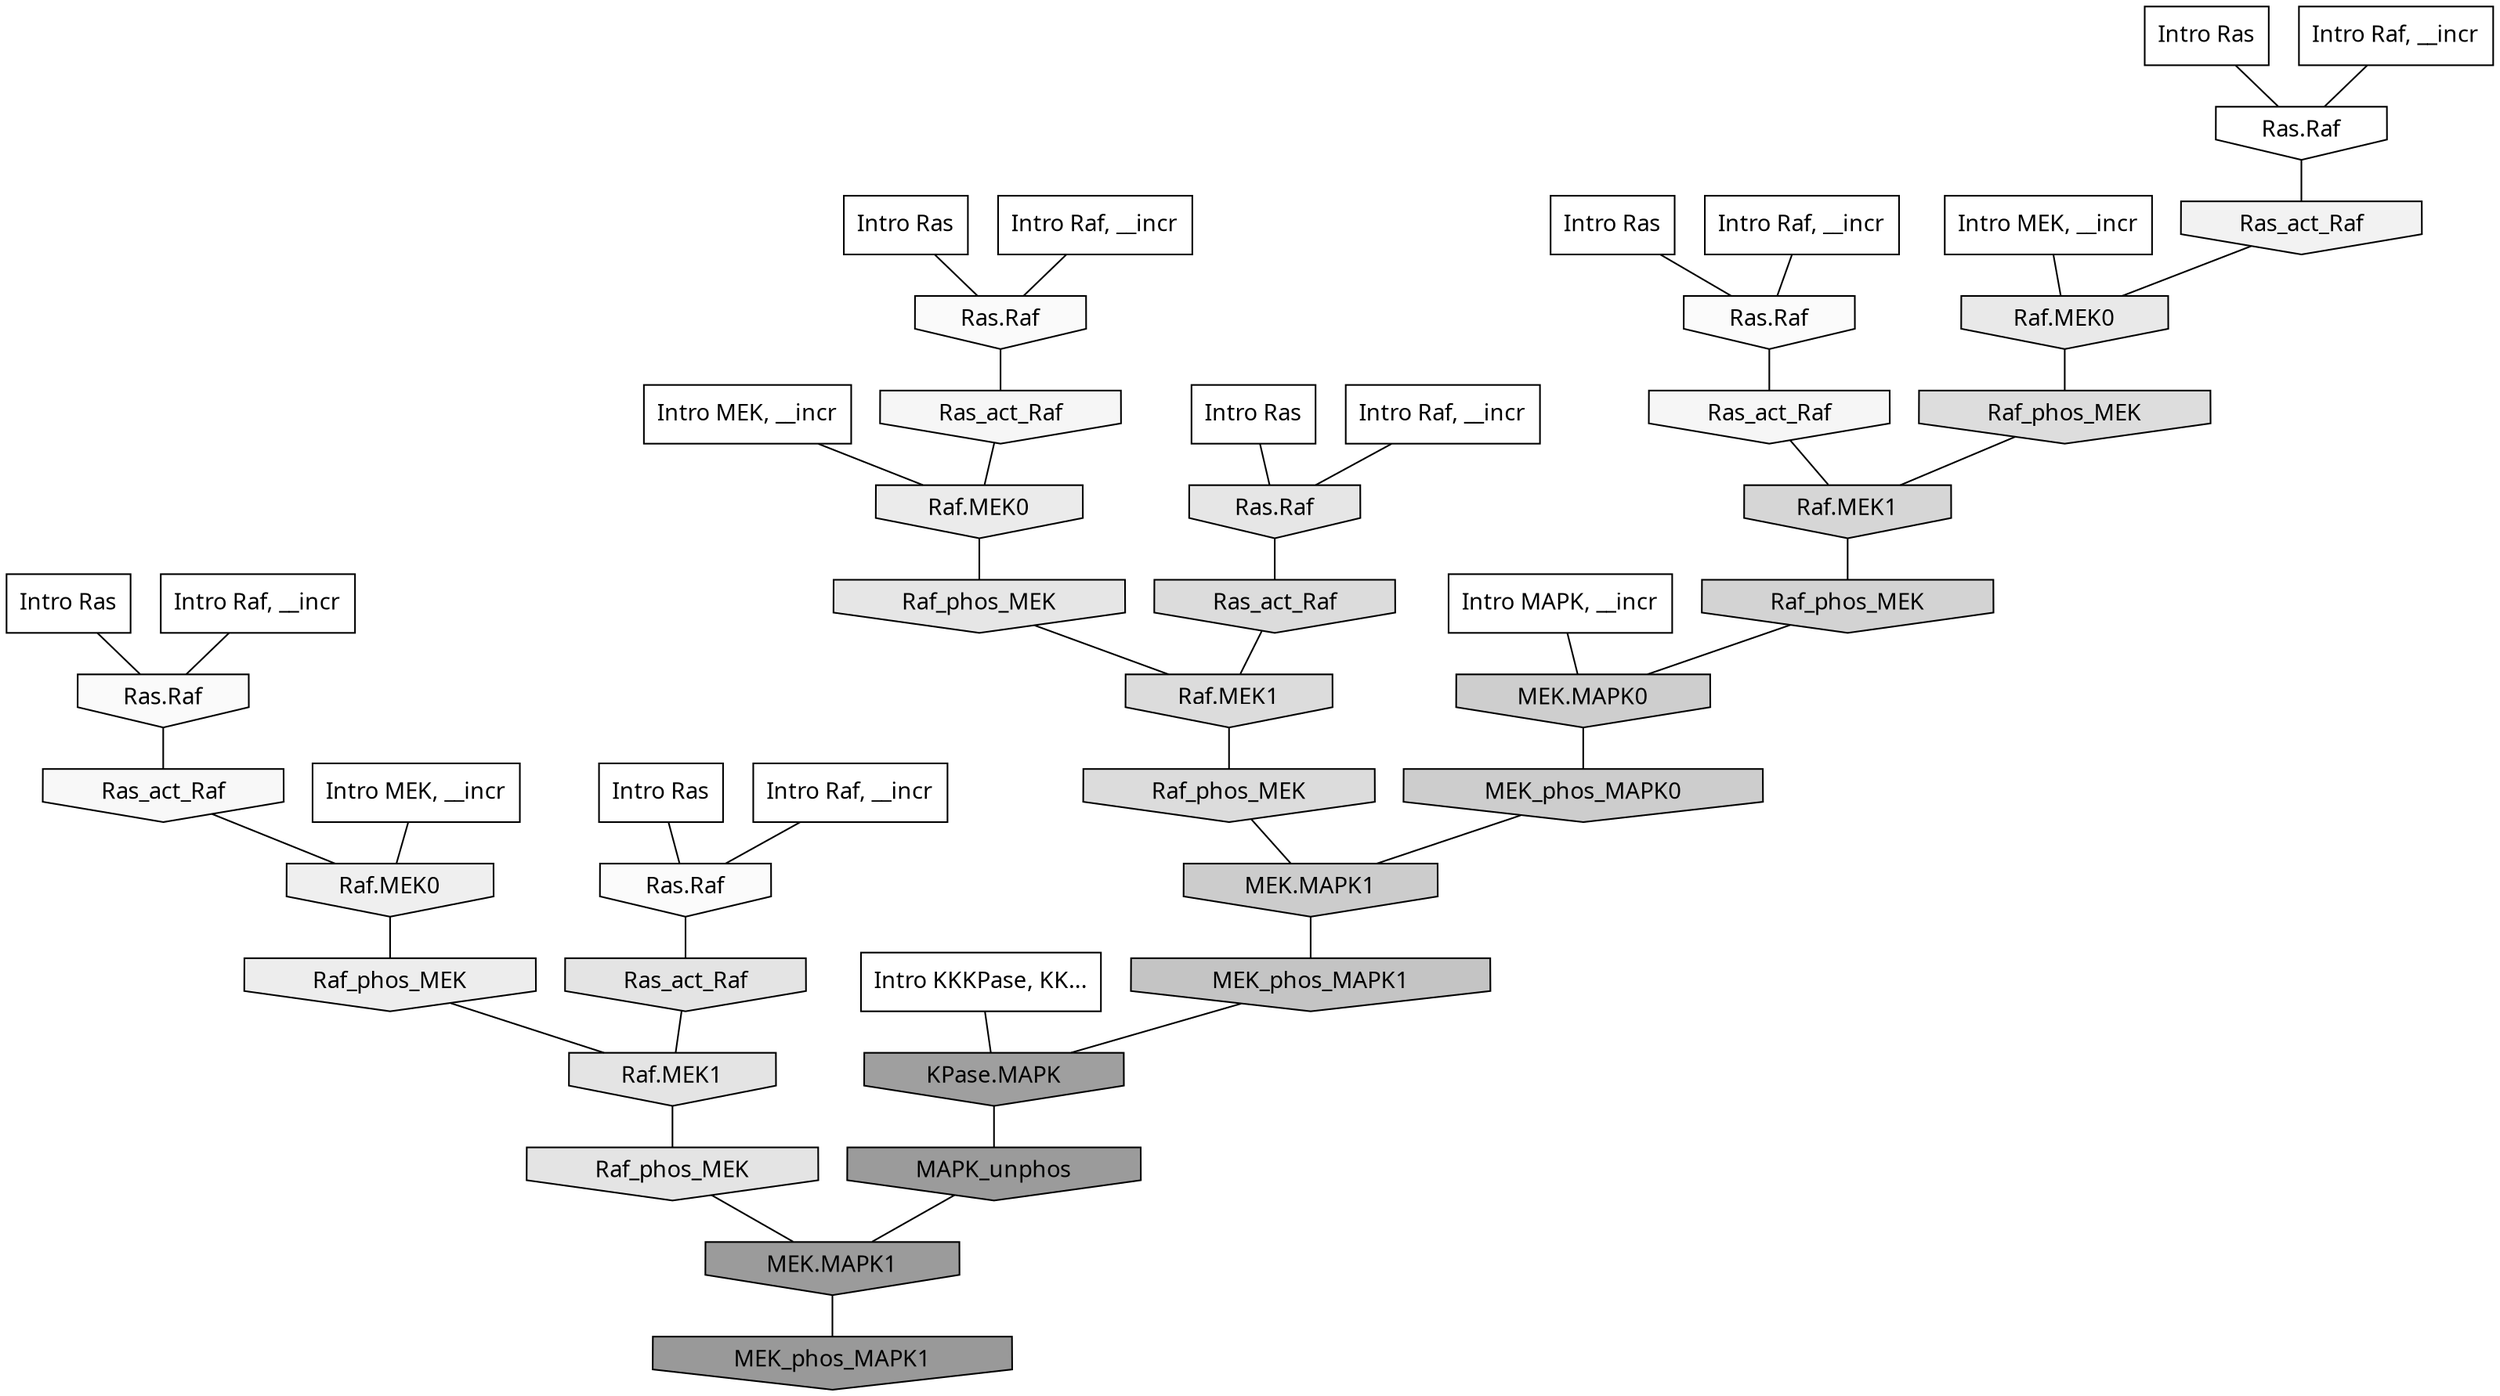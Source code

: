 digraph G{
  rankdir="TB";
  ranksep=0.30;
  node [fontname="CMU Serif"];
  edge [fontname="CMU Serif"];
  
  2 [label="Intro Ras", shape=rectangle, style=filled, fillcolor="0.000 0.000 1.000"]
  
  10 [label="Intro Ras", shape=rectangle, style=filled, fillcolor="0.000 0.000 1.000"]
  
  16 [label="Intro Ras", shape=rectangle, style=filled, fillcolor="0.000 0.000 1.000"]
  
  60 [label="Intro Ras", shape=rectangle, style=filled, fillcolor="0.000 0.000 1.000"]
  
  86 [label="Intro Ras", shape=rectangle, style=filled, fillcolor="0.000 0.000 1.000"]
  
  87 [label="Intro Ras", shape=rectangle, style=filled, fillcolor="0.000 0.000 1.000"]
  
  171 [label="Intro Raf, __incr", shape=rectangle, style=filled, fillcolor="0.000 0.000 1.000"]
  
  391 [label="Intro Raf, __incr", shape=rectangle, style=filled, fillcolor="0.000 0.000 1.000"]
  
  411 [label="Intro Raf, __incr", shape=rectangle, style=filled, fillcolor="0.000 0.000 1.000"]
  
  445 [label="Intro Raf, __incr", shape=rectangle, style=filled, fillcolor="0.000 0.000 1.000"]
  
  975 [label="Intro Raf, __incr", shape=rectangle, style=filled, fillcolor="0.000 0.000 1.000"]
  
  1086 [label="Intro Raf, __incr", shape=rectangle, style=filled, fillcolor="0.000 0.000 1.000"]
  
  1531 [label="Intro MEK, __incr", shape=rectangle, style=filled, fillcolor="0.000 0.000 1.000"]
  
  1767 [label="Intro MEK, __incr", shape=rectangle, style=filled, fillcolor="0.000 0.000 1.000"]
  
  2020 [label="Intro MEK, __incr", shape=rectangle, style=filled, fillcolor="0.000 0.000 1.000"]
  
  2902 [label="Intro MAPK, __incr", shape=rectangle, style=filled, fillcolor="0.000 0.000 1.000"]
  
  3185 [label="Intro KKKPase, KK...", shape=rectangle, style=filled, fillcolor="0.000 0.000 1.000"]
  
  3244 [label="Ras.Raf", shape=invhouse, style=filled, fillcolor="0.000 0.000 1.000"]
  
  3530 [label="Ras.Raf", shape=invhouse, style=filled, fillcolor="0.000 0.000 0.982"]
  
  3555 [label="Ras.Raf", shape=invhouse, style=filled, fillcolor="0.000 0.000 0.981"]
  
  3562 [label="Ras.Raf", shape=invhouse, style=filled, fillcolor="0.000 0.000 0.980"]
  
  3583 [label="Ras.Raf", shape=invhouse, style=filled, fillcolor="0.000 0.000 0.979"]
  
  3738 [label="Ras_act_Raf", shape=invhouse, style=filled, fillcolor="0.000 0.000 0.970"]
  
  3948 [label="Ras_act_Raf", shape=invhouse, style=filled, fillcolor="0.000 0.000 0.963"]
  
  3987 [label="Ras_act_Raf", shape=invhouse, style=filled, fillcolor="0.000 0.000 0.962"]
  
  4313 [label="Ras_act_Raf", shape=invhouse, style=filled, fillcolor="0.000 0.000 0.949"]
  
  4722 [label="Raf.MEK0", shape=invhouse, style=filled, fillcolor="0.000 0.000 0.936"]
  
  5026 [label="Raf_phos_MEK", shape=invhouse, style=filled, fillcolor="0.000 0.000 0.926"]
  
  5206 [label="Raf.MEK0", shape=invhouse, style=filled, fillcolor="0.000 0.000 0.920"]
  
  5446 [label="Raf.MEK0", shape=invhouse, style=filled, fillcolor="0.000 0.000 0.914"]
  
  5893 [label="Ras.Raf", shape=invhouse, style=filled, fillcolor="0.000 0.000 0.901"]
  
  5973 [label="Raf_phos_MEK", shape=invhouse, style=filled, fillcolor="0.000 0.000 0.899"]
  
  6119 [label="Ras_act_Raf", shape=invhouse, style=filled, fillcolor="0.000 0.000 0.894"]
  
  6121 [label="Raf.MEK1", shape=invhouse, style=filled, fillcolor="0.000 0.000 0.894"]
  
  6160 [label="Raf_phos_MEK", shape=invhouse, style=filled, fillcolor="0.000 0.000 0.893"]
  
  7764 [label="Raf_phos_MEK", shape=invhouse, style=filled, fillcolor="0.000 0.000 0.864"]
  
  7850 [label="Ras_act_Raf", shape=invhouse, style=filled, fillcolor="0.000 0.000 0.862"]
  
  7852 [label="Raf.MEK1", shape=invhouse, style=filled, fillcolor="0.000 0.000 0.862"]
  
  7904 [label="Raf_phos_MEK", shape=invhouse, style=filled, fillcolor="0.000 0.000 0.861"]
  
  9467 [label="Raf.MEK1", shape=invhouse, style=filled, fillcolor="0.000 0.000 0.838"]
  
  10561 [label="Raf_phos_MEK", shape=invhouse, style=filled, fillcolor="0.000 0.000 0.826"]
  
  12507 [label="MEK.MAPK0", shape=invhouse, style=filled, fillcolor="0.000 0.000 0.807"]
  
  13236 [label="MEK_phos_MAPK0", shape=invhouse, style=filled, fillcolor="0.000 0.000 0.801"]
  
  13537 [label="MEK.MAPK1", shape=invhouse, style=filled, fillcolor="0.000 0.000 0.799"]
  
  16864 [label="MEK_phos_MAPK1", shape=invhouse, style=filled, fillcolor="0.000 0.000 0.768"]
  
  22244 [label="KPase.MAPK", shape=invhouse, style=filled, fillcolor="0.000 0.000 0.624"]
  
  22677 [label="MAPK_unphos", shape=invhouse, style=filled, fillcolor="0.000 0.000 0.609"]
  
  22679 [label="MEK.MAPK1", shape=invhouse, style=filled, fillcolor="0.000 0.000 0.609"]
  
  22943 [label="MEK_phos_MAPK1", shape=invhouse, style=filled, fillcolor="0.000 0.000 0.600"]
  
  
  22679 -> 22943 [dir=none, color="0.000 0.000 0.000"] 
  22677 -> 22679 [dir=none, color="0.000 0.000 0.000"] 
  22244 -> 22677 [dir=none, color="0.000 0.000 0.000"] 
  16864 -> 22244 [dir=none, color="0.000 0.000 0.000"] 
  13537 -> 16864 [dir=none, color="0.000 0.000 0.000"] 
  13236 -> 13537 [dir=none, color="0.000 0.000 0.000"] 
  12507 -> 13236 [dir=none, color="0.000 0.000 0.000"] 
  10561 -> 12507 [dir=none, color="0.000 0.000 0.000"] 
  9467 -> 10561 [dir=none, color="0.000 0.000 0.000"] 
  7904 -> 13537 [dir=none, color="0.000 0.000 0.000"] 
  7852 -> 7904 [dir=none, color="0.000 0.000 0.000"] 
  7850 -> 7852 [dir=none, color="0.000 0.000 0.000"] 
  7764 -> 9467 [dir=none, color="0.000 0.000 0.000"] 
  6160 -> 22679 [dir=none, color="0.000 0.000 0.000"] 
  6121 -> 6160 [dir=none, color="0.000 0.000 0.000"] 
  6119 -> 6121 [dir=none, color="0.000 0.000 0.000"] 
  5973 -> 7852 [dir=none, color="0.000 0.000 0.000"] 
  5893 -> 7850 [dir=none, color="0.000 0.000 0.000"] 
  5446 -> 7764 [dir=none, color="0.000 0.000 0.000"] 
  5206 -> 5973 [dir=none, color="0.000 0.000 0.000"] 
  5026 -> 6121 [dir=none, color="0.000 0.000 0.000"] 
  4722 -> 5026 [dir=none, color="0.000 0.000 0.000"] 
  4313 -> 5446 [dir=none, color="0.000 0.000 0.000"] 
  3987 -> 9467 [dir=none, color="0.000 0.000 0.000"] 
  3948 -> 5206 [dir=none, color="0.000 0.000 0.000"] 
  3738 -> 4722 [dir=none, color="0.000 0.000 0.000"] 
  3583 -> 3948 [dir=none, color="0.000 0.000 0.000"] 
  3562 -> 3738 [dir=none, color="0.000 0.000 0.000"] 
  3555 -> 3987 [dir=none, color="0.000 0.000 0.000"] 
  3530 -> 6119 [dir=none, color="0.000 0.000 0.000"] 
  3244 -> 4313 [dir=none, color="0.000 0.000 0.000"] 
  3185 -> 22244 [dir=none, color="0.000 0.000 0.000"] 
  2902 -> 12507 [dir=none, color="0.000 0.000 0.000"] 
  2020 -> 4722 [dir=none, color="0.000 0.000 0.000"] 
  1767 -> 5446 [dir=none, color="0.000 0.000 0.000"] 
  1531 -> 5206 [dir=none, color="0.000 0.000 0.000"] 
  1086 -> 3244 [dir=none, color="0.000 0.000 0.000"] 
  975 -> 3583 [dir=none, color="0.000 0.000 0.000"] 
  445 -> 3555 [dir=none, color="0.000 0.000 0.000"] 
  411 -> 3562 [dir=none, color="0.000 0.000 0.000"] 
  391 -> 5893 [dir=none, color="0.000 0.000 0.000"] 
  171 -> 3530 [dir=none, color="0.000 0.000 0.000"] 
  87 -> 3555 [dir=none, color="0.000 0.000 0.000"] 
  86 -> 3244 [dir=none, color="0.000 0.000 0.000"] 
  60 -> 5893 [dir=none, color="0.000 0.000 0.000"] 
  16 -> 3530 [dir=none, color="0.000 0.000 0.000"] 
  10 -> 3583 [dir=none, color="0.000 0.000 0.000"] 
  2 -> 3562 [dir=none, color="0.000 0.000 0.000"] 
  
  }
